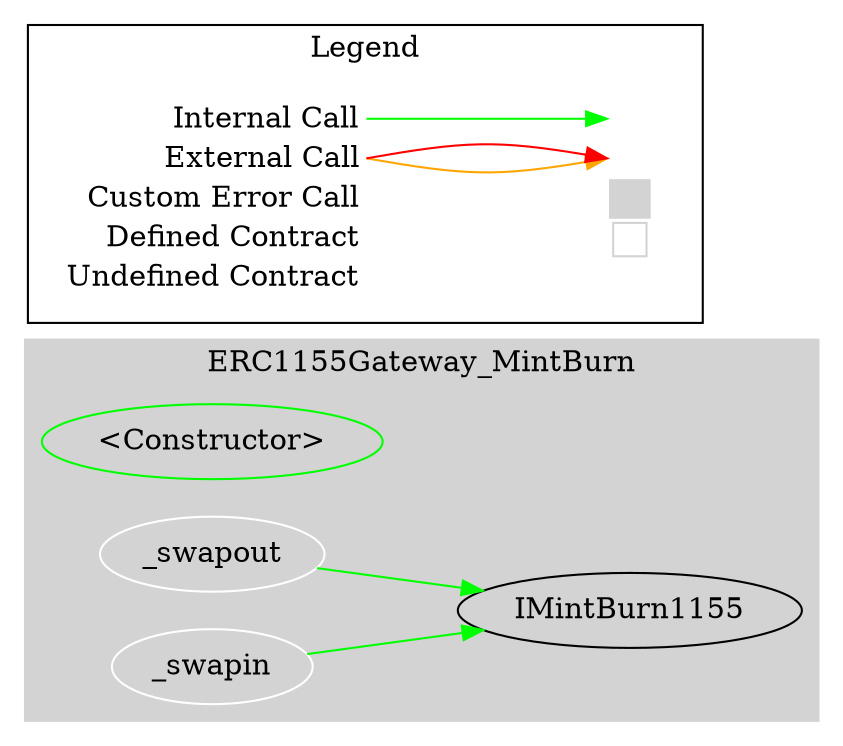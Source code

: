 digraph G {
  graph [ ratio = "auto", page = "100", compound =true ];
subgraph "clusterERC1155Gateway_MintBurn" {
  graph [ label = "ERC1155Gateway_MintBurn", color = "lightgray", style = "filled", bgcolor = "lightgray" ];
  "ERC1155Gateway_MintBurn.<Constructor>" [ label = "<Constructor>", color = "green" ];
  "ERC1155Gateway_MintBurn._swapout" [ label = "_swapout", color = "white" ];
  "ERC1155Gateway_MintBurn._swapin" [ label = "_swapin", color = "white" ];
  "ERC1155Gateway_MintBurn.IMintBurn1155" [ label = "IMintBurn1155" ];
}

  "ERC1155Gateway_MintBurn._swapout";
  "ERC1155Gateway_MintBurn.IMintBurn1155";
  "ERC1155Gateway_MintBurn._swapin";
  "ERC1155Gateway_MintBurn._swapout" -> "ERC1155Gateway_MintBurn.IMintBurn1155" [ color = "green" ];
  "ERC1155Gateway_MintBurn._swapin" -> "ERC1155Gateway_MintBurn.IMintBurn1155" [ color = "green" ];


rankdir=LR
node [shape=plaintext]
subgraph cluster_01 { 
label = "Legend";
key [label=<<table border="0" cellpadding="2" cellspacing="0" cellborder="0">
  <tr><td align="right" port="i1">Internal Call</td></tr>
  <tr><td align="right" port="i2">External Call</td></tr>
  <tr><td align="right" port="i2">Custom Error Call</td></tr>
  <tr><td align="right" port="i3">Defined Contract</td></tr>
  <tr><td align="right" port="i4">Undefined Contract</td></tr>
  </table>>]
key2 [label=<<table border="0" cellpadding="2" cellspacing="0" cellborder="0">
  <tr><td port="i1">&nbsp;&nbsp;&nbsp;</td></tr>
  <tr><td port="i2">&nbsp;&nbsp;&nbsp;</td></tr>
  <tr><td port="i3" bgcolor="lightgray">&nbsp;&nbsp;&nbsp;</td></tr>
  <tr><td port="i4">
    <table border="1" cellborder="0" cellspacing="0" cellpadding="7" color="lightgray">
      <tr>
       <td></td>
      </tr>
     </table>
  </td></tr>
  </table>>]
key:i1:e -> key2:i1:w [color="green"]
key:i2:e -> key2:i2:w [color="orange"]
key:i2:e -> key2:i2:w [color="red"]
}
}

